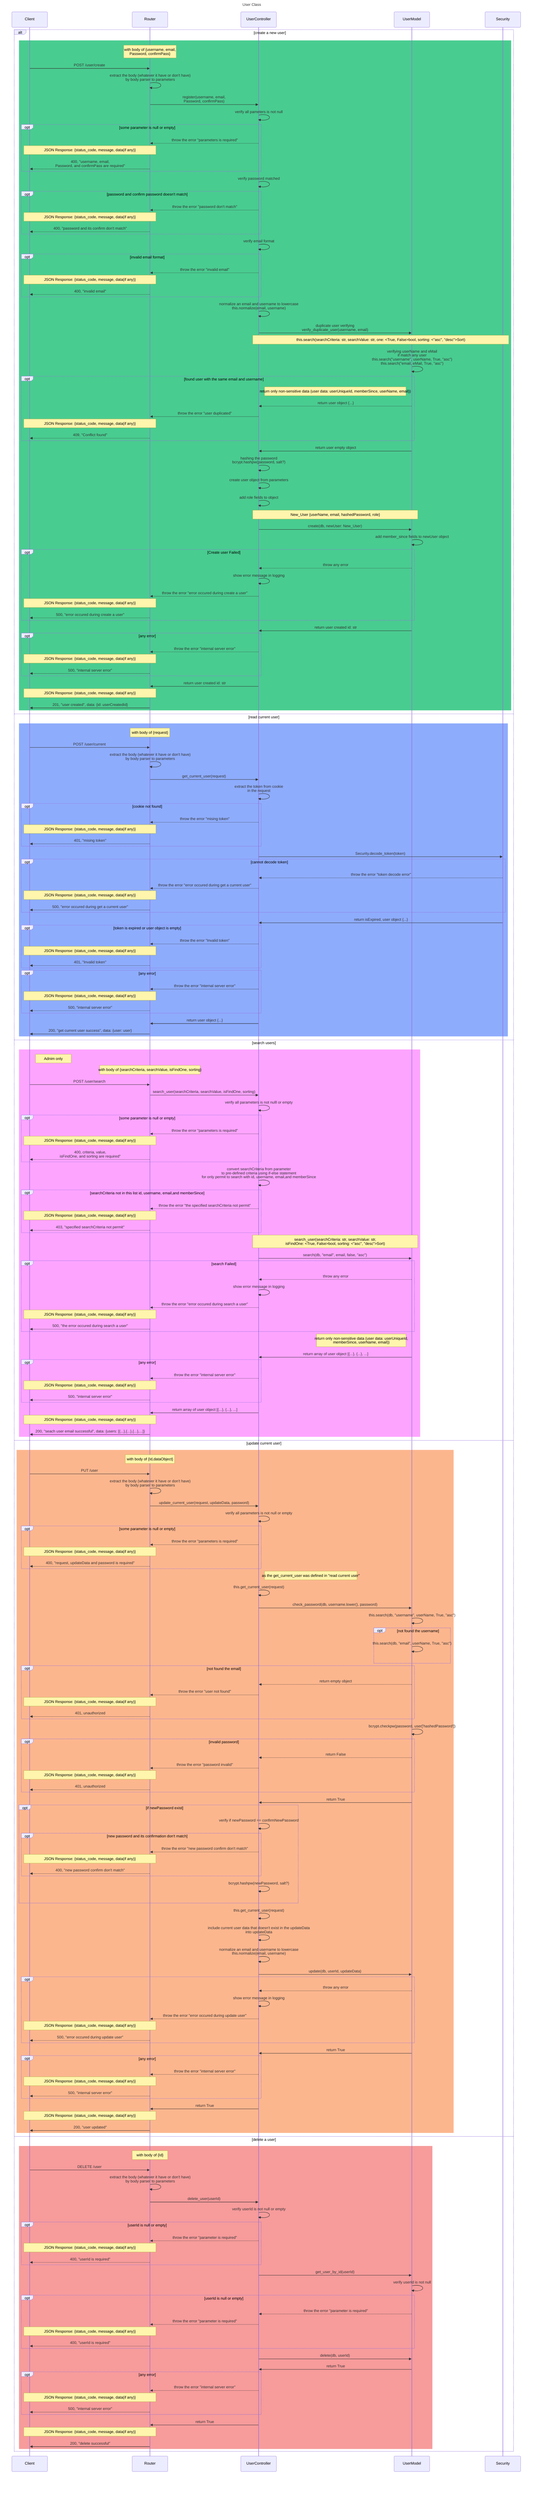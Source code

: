 sequenceDiagram
   title User Class
    participant Client
    participant Router
    participant UserController
    participant UserModel
    participant Security
    

    alt create a new user
        rect rgb(73,204,144)
            Note over Router: with body of {username, email,<br/>Password, confirmPass}
            Client->>Router: POST /user/create
            Router->>Router: extract the body (whatever it have or don't have)<br> by body parser to parameters
            Router->>UserController: register(username, email,<br>Password, confirmPass)
            UserController->>UserController: verify all pameters is not null 
            opt some parameter is null or empty
                UserController-->>Router: throw the error "parameters is required"
                Note over Router,Client: JSON Response: {status_code, message, data(if any)}
                Router-->>Client: 400, "username, email,<br> Password, and confirmPass are required"
            end
            UserController->>UserController: verify password matched
            opt password and confirm password doesn't match
                UserController-->>Router: throw the error "password don't match"
                Note over Router,Client: JSON Response: {status_code, message, data(if any)}
                Router-->>Client: 400, "password and its confirm don't match"
            end
            UserController->>UserController: verify email format
            opt invalid email format 
                UserController-->>Router: throw the error "invalid email"
                Note over Router,Client: JSON Response: {status_code, message, data(if any)}
                Router-->>Client: 400, "invalid email"
            end
            UserController->>UserController: normalize an email and username to lowercase<br> this.normalize(email, username)
            UserController->>UserModel: duplicate user verifying<br>verify_duplicate_user(username, email)
            Note over UserController, Security: this.search(searchCriteria: str, searchValue: str, one: <True, False>bool, sorting: <"asc", "desc">Sort)
            UserModel->>UserModel: verifying userName and eMail<br> if match any user<br>this.search("username", userName, True, "asc")<br>this.search("email, eMail, True, "asc")
            opt found user with the same email and username
                Note left of UserModel: return only non-sensitive data (user data: userUniqueId, memberSince, userName, email))
                UserModel-->>UserController: return user object {...}
                UserController-->>Router: throw the error "user duplicated"
                Note over Router,Client: JSON Response: {status_code, message, data(if any)}
                Router-->>Client: 409, "Conflict found"
            end
            UserModel->>UserController: return user empty object
            UserController->>UserController: hashing the password<br>bcrypt.hashpw(password, salt?)
            UserController->>UserController: create user object from parameters
            UserController->>UserController: add role fields to object
            Note over UserController, UserModel: New_User {userName, email, hashedPassword, role}
            UserController->>UserModel: create(db, newUser: New_User)
            UserModel->>UserModel: add member_since fields to newUser object
            opt Create user Failed
                UserModel-->>UserController: throw any error
                UserController->>UserController: show error message in logging
                UserController-->>Router: throw the error "error occured during create a user"
                Note over Router,Client: JSON Response: {status_code, message, data(if any)}
                Router-->>Client: 500, "error occured during create a user"
            end
            UserModel->>UserController: return user created id: str
            opt any error
                UserController-->>Router: throw the error "internal server error"
                Note over Router,Client: JSON Response: {status_code, message, data(if any)}
                Router-->>Client: 500, "internal server error"
            end
            UserController->>Router: return user created id: str
            Note over Router,Client: JSON Response: {status_code, message, data(if any)}
            Router->>Client: 201, "user created", data: {id: userCreatedId}
        end
    else read current user
        rect rgb(142,172,252)
            Note over Router: with body of {request}
            Client->>Router: POST /user/current
            Router->>Router: extract the body (whatever it have or don't have)<br> by body parser to parameters
            Router->>UserController: get_current_user(request)
            UserController->>UserController: extract the token from cookie<br>in the request
            opt cookie not found
                UserController-->>Router: throw the error "mising token"
                Note over Router,Client: JSON Response: {status_code, message, data(if any)}
                Router-->>Client: 401, "mising token"
            end
            UserController->>Security: Security.decode_token(token)
            opt cannot decode token
                Security-->>UserController: throw the error "token decode error"
                UserController-->>Router: throw the error "error occured during get a current user"
                Note over Router,Client: JSON Response: {status_code, message, data(if any)}
                Router-->>Client: 500, "error occured during get a current user"
            end
            Security->>UserController: return isExpired, user object {...}
            opt token is expired or user object is empty
                UserController-->>Router: throw the error "Invalid token"
                Note over Router,Client: JSON Response: {status_code, message, data(if any)}
                 Router-->>Client: 401, "Invalid token"
            end
            opt any error
                UserController-->>Router: throw the error "internal server error"
                Note over Router,Client: JSON Response: {status_code, message, data(if any)}
                Router-->>Client: 500, "internal server error"
            end
            UserController->>Router: return user object {...}
            Router->>Client: 200, "get current user success", data: {user: user}
        end
    else search users
        rect rgb(253,164,255)
            Note right of Client: Adnim only
            Note over Router: with body of {searchCriteria, searchValue, isFindOne, sorting}
            Client->>Router:POST /user/search
            Router->>UserController: search_user(searchCriteria, searchValue, isFindOne, sorting)
            UserController->>UserController: verify all parameters is not nulll or empty
            opt some parameter is null or empty
                UserController-->>Router: throw the error "parameters is required"
                Note over Router,Client: JSON Response: {status_code, message, data(if any)}
                Router-->>Client: 400, criteria, value,<br> isFindOne, and sorting are required"
            end
            UserController->>UserController: convert searchCriteria from parameter<br>to pre-defined criteria using if-else statement<br>for only permit to search with id, username, email,and memberSince
            opt searchCriteria not in this list id, username, email,and memberSince
                UserController-->>Router: throw the error "the specified searchCriteria not permit"
                Note over Router,Client: JSON Response: {status_code, message, data(if any)}
                Router-->>Client: 403, "specified searchCriteria not permit"
            end
            Note over UserController, UserModel: search_user(searchCriteria: str, searchValue: str,<br>isFindOne: <True, False>bool, sorting: <"asc", "desc">Sort)
            UserController->>UserModel: search(db, "email", email, false, "asc")
            opt search Failed
                UserModel-->>UserController: throw any error
                UserController->>UserController: show error message in logging
                UserController-->>Router: throw the error "error occured during search a user"
                Note over Router,Client: JSON Response: {status_code, message, data(if any)}
                Router-->>Client: 500, "the error occured during search a user"
            end
            Note left of UserModel: return only non-sensitive data (user data: userUniqueId,<br>memberSince, userName, email))
            UserModel->>UserController: return array of user object [{...}, {...}, ...] 
            opt any error
                UserController-->>Router: throw the error "internal server error"
                Note over Router,Client: JSON Response: {status_code, message, data(if any)}
                Router-->>Client: 500, "internal server error"
            end
            UserController->>Router: return array of user object [{...}, {...}, ...] 
            Note over Router,Client: JSON Response: {status_code, message, data(if any)}
            Router->>Client: 200, "seach user email successful", data: {users: [{...},{...},{...},...]} 
        end
    else update current user
        rect rgb(252,182,142)
            Note over Router: with body of {Id,dataObject}
            Client->>Router: PUT /user
            Router->>Router: extract the body (whatever it have or don't have)<br> by body parser to parameters
            Router->>UserController: update_current_user(request, updateData, password)
            UserController->>UserController: verify all parameters is not null or empty
            opt some parameter is null or empty
                UserController-->>Router: throw the error "parameters is required"
                Note over Router,Client: JSON Response: {status_code, message, data(if any)}
                Router-->>Client: 400, "request, updateData and password is required"
            end
            Note right of  UserController: as the get_current_user was defined in "read current user"
            UserController->>UserController: this.get_current_user(request)
            UserController->>UserModel: check_password(db, username.lower(), password)
            UserModel->>UserModel: this.search(db, "username", userName, True, "asc")
            opt not found the username
                UserModel->>UserModel: this.search(db, "email", userName, True, "asc")
            end
            opt not found the email
                UserModel-->>UserController: return empty object
                UserController-->>Router: throw the error "user not found"
                Note over Router,Client: JSON Response: {status_code, message, data(if any)}
                Router-->>Client: 401, unauthorized
            end
            UserModel->>UserModel:bcrypt.checkpw(password, user['hashedPassword'])
            opt invalid password
                UserModel-->>UserController: return False
                UserController-->>Router: throw the error "password invalid"
                Note over Router,Client: JSON Response: {status_code, message, data(if any)}
                Router-->>Client: 401, unauthorized
            end
            UserModel->>UserController: return True
            opt if newPassword exist
                UserController->>UserController: verify if newPassword == confirmNewPassword
                opt new password and its confirmation don't match
                    UserController-->>Router: throw the error "new password confirm don't match"
                    Note over Router,Client: JSON Response: {status_code, message, data(if any)}
                    Router-->>Client: 400, "new password confirm don't match"
                end
                UserController->>UserController: bcrypt.hashpw(newPassword, salt?)
            end
            UserController->>UserController: this.get_current_user(request)
            UserController->>UserController: include current user data that doesn't exist in the updateData<br>into updateData
            UserController->>UserController: normalize an email and username to lowercase<br> this.normalize(email, username)
            UserController->>UserModel: update(db, userId, updateData)
            opt
                UserModel-->>UserController: throw any error
                UserController->>UserController: show error message in logging
                UserController-->>Router: throw the error "error occured during update user"
                Note over Router,Client: JSON Response: {status_code, message, data(if any)}
                Router-->>Client: 500, "error occured during update user"
            end
            UserModel->>UserController: return True
            opt any error
                UserController-->>Router: throw the error "internal server error"
                Note over Router,Client: JSON Response: {status_code, message, data(if any)}
                Router-->>Client: 500, "internal server error"
            end
            UserController->>Router: return True
            Note over Router,Client: JSON Response: {status_code, message, data(if any)}
            Router->>Client: 200, "user updated"
        end
    else delete a user
        rect rgb(247,155,155)
            Note over Router: with body of {Id}
            Client->>Router: DELETE /user
            Router->>Router: extract the body (whatever it have or don't have)<br> by body parser to parameters
            Router->>UserController: delete_user(userId)
            UserController->>UserController: verify userId is not null or empty
            opt userId is null or empty
                UserController-->>Router: throw the error "parameter is required"
                Note over Router,Client: JSON Response: {status_code, message, data(if any)}
                Router-->>Client: 400, "userId is required"
            end
            UserController->>UserModel:get_user_by_id(userId)
            UserModel->>UserModel: verify userId is not null
            opt userId is null or empty
                UserModel-->>UserController: throw the error "parameter is required"
                UserController-->>Router: throw the error "parameter is required"
                Note over Router,Client: JSON Response: {status_code, message, data(if any)}
                Router-->>Client: 400, "userId is required"
            end
            UserController->>UserModel: delete(db, userId)
            UserModel->>UserController: return True
            opt any error
                UserController-->>Router: throw the error "internal server error"
                Note over Router,Client: JSON Response: {status_code, message, data(if any)}
                Router-->>Client: 500, "internal server error"
            end
            UserController->>Router: return True
            Note over Router,Client: JSON Response: {status_code, message, data(if any)}
            Router->>Client: 200, "delete successful"
        end

    end